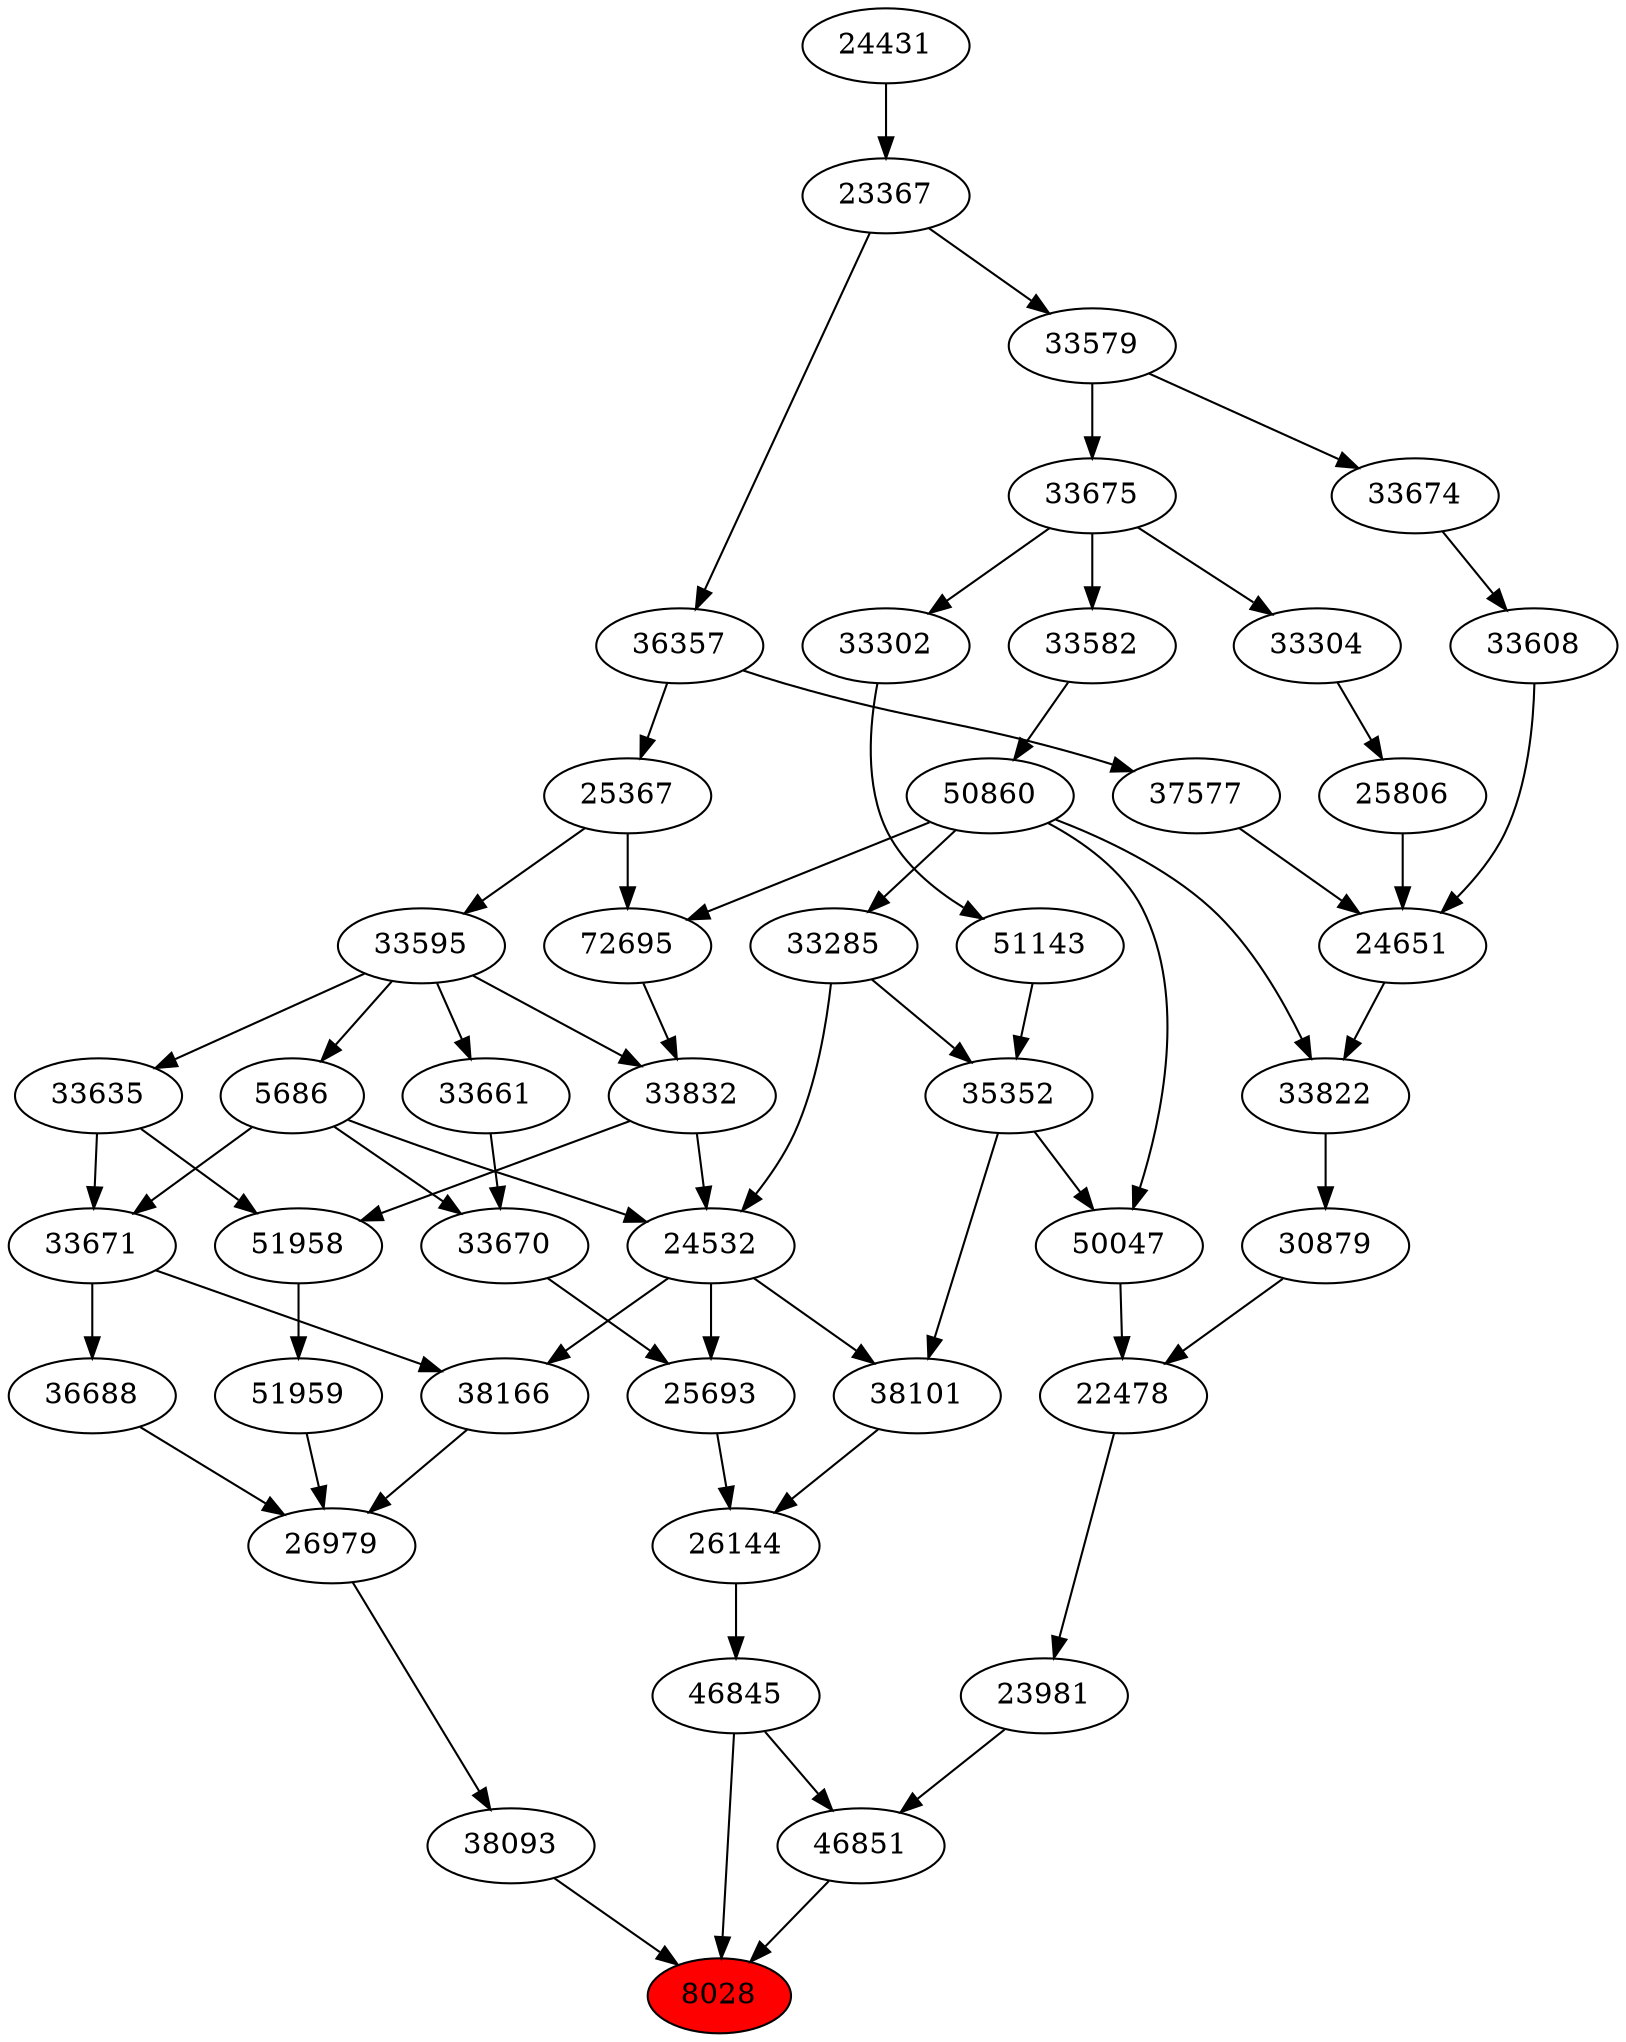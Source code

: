 strict digraph{ 
8028 [label="8028" fillcolor=red style=filled]
38093 -> 8028
46845 -> 8028
46851 -> 8028
38093 [label="38093"]
26979 -> 38093
46845 [label="46845"]
26144 -> 46845
46851 [label="46851"]
46845 -> 46851
23981 -> 46851
26979 [label="26979"]
36688 -> 26979
38166 -> 26979
51959 -> 26979
26144 [label="26144"]
38101 -> 26144
25693 -> 26144
23981 [label="23981"]
22478 -> 23981
36688 [label="36688"]
33671 -> 36688
38166 [label="38166"]
24532 -> 38166
33671 -> 38166
51959 [label="51959"]
51958 -> 51959
38101 [label="38101"]
24532 -> 38101
35352 -> 38101
25693 [label="25693"]
24532 -> 25693
33670 -> 25693
22478 [label="22478"]
30879 -> 22478
50047 -> 22478
33671 [label="33671"]
5686 -> 33671
33635 -> 33671
24532 [label="24532"]
33285 -> 24532
5686 -> 24532
33832 -> 24532
51958 [label="51958"]
33832 -> 51958
33635 -> 51958
35352 [label="35352"]
33285 -> 35352
51143 -> 35352
33670 [label="33670"]
5686 -> 33670
33661 -> 33670
30879 [label="30879"]
33822 -> 30879
50047 [label="50047"]
35352 -> 50047
50860 -> 50047
5686 [label="5686"]
33595 -> 5686
33635 [label="33635"]
33595 -> 33635
33285 [label="33285"]
50860 -> 33285
33832 [label="33832"]
72695 -> 33832
33595 -> 33832
51143 [label="51143"]
33302 -> 51143
33661 [label="33661"]
33595 -> 33661
33822 [label="33822"]
24651 -> 33822
50860 -> 33822
50860 [label="50860"]
33582 -> 50860
33595 [label="33595"]
25367 -> 33595
72695 [label="72695"]
50860 -> 72695
25367 -> 72695
33302 [label="33302"]
33675 -> 33302
24651 [label="24651"]
25806 -> 24651
33608 -> 24651
37577 -> 24651
33582 [label="33582"]
33675 -> 33582
25367 [label="25367"]
36357 -> 25367
33675 [label="33675"]
33579 -> 33675
25806 [label="25806"]
33304 -> 25806
33608 [label="33608"]
33674 -> 33608
37577 [label="37577"]
36357 -> 37577
36357 [label="36357"]
23367 -> 36357
33579 [label="33579"]
23367 -> 33579
33304 [label="33304"]
33675 -> 33304
33674 [label="33674"]
33579 -> 33674
23367 [label="23367"]
24431 -> 23367
24431 [label="24431"]
}
